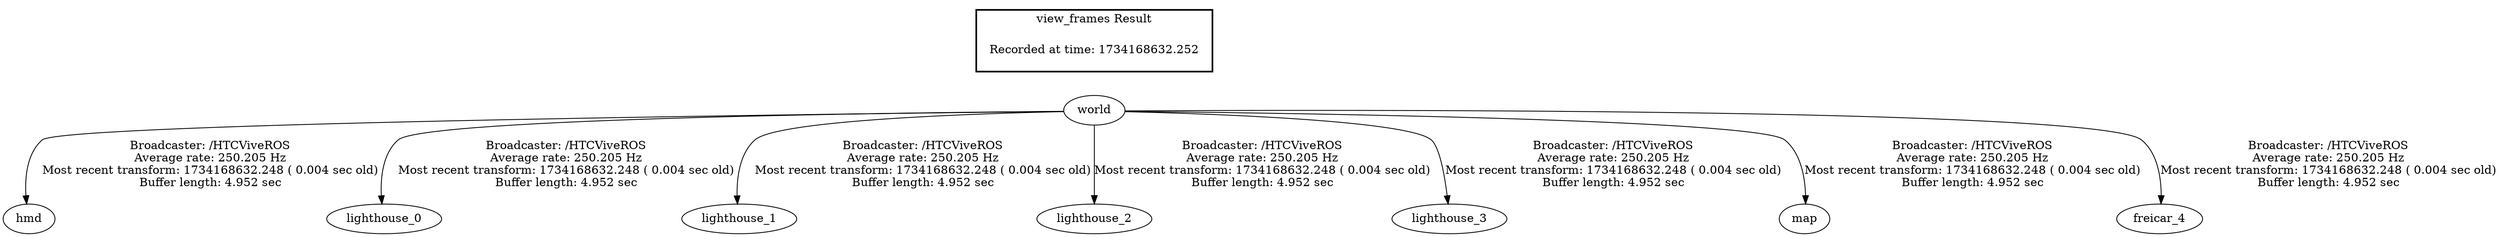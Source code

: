 digraph G {
"world" -> "hmd"[label="Broadcaster: /HTCViveROS\nAverage rate: 250.205 Hz\nMost recent transform: 1734168632.248 ( 0.004 sec old)\nBuffer length: 4.952 sec\n"];
"world" -> "lighthouse_0"[label="Broadcaster: /HTCViveROS\nAverage rate: 250.205 Hz\nMost recent transform: 1734168632.248 ( 0.004 sec old)\nBuffer length: 4.952 sec\n"];
"world" -> "lighthouse_1"[label="Broadcaster: /HTCViveROS\nAverage rate: 250.205 Hz\nMost recent transform: 1734168632.248 ( 0.004 sec old)\nBuffer length: 4.952 sec\n"];
"world" -> "lighthouse_2"[label="Broadcaster: /HTCViveROS\nAverage rate: 250.205 Hz\nMost recent transform: 1734168632.248 ( 0.004 sec old)\nBuffer length: 4.952 sec\n"];
"world" -> "lighthouse_3"[label="Broadcaster: /HTCViveROS\nAverage rate: 250.205 Hz\nMost recent transform: 1734168632.248 ( 0.004 sec old)\nBuffer length: 4.952 sec\n"];
"world" -> "map"[label="Broadcaster: /HTCViveROS\nAverage rate: 250.205 Hz\nMost recent transform: 1734168632.248 ( 0.004 sec old)\nBuffer length: 4.952 sec\n"];
"world" -> "freicar_4"[label="Broadcaster: /HTCViveROS\nAverage rate: 250.205 Hz\nMost recent transform: 1734168632.248 ( 0.004 sec old)\nBuffer length: 4.952 sec\n"];
edge [style=invis];
 subgraph cluster_legend { style=bold; color=black; label ="view_frames Result";
"Recorded at time: 1734168632.252"[ shape=plaintext ] ;
 }->"world";
}